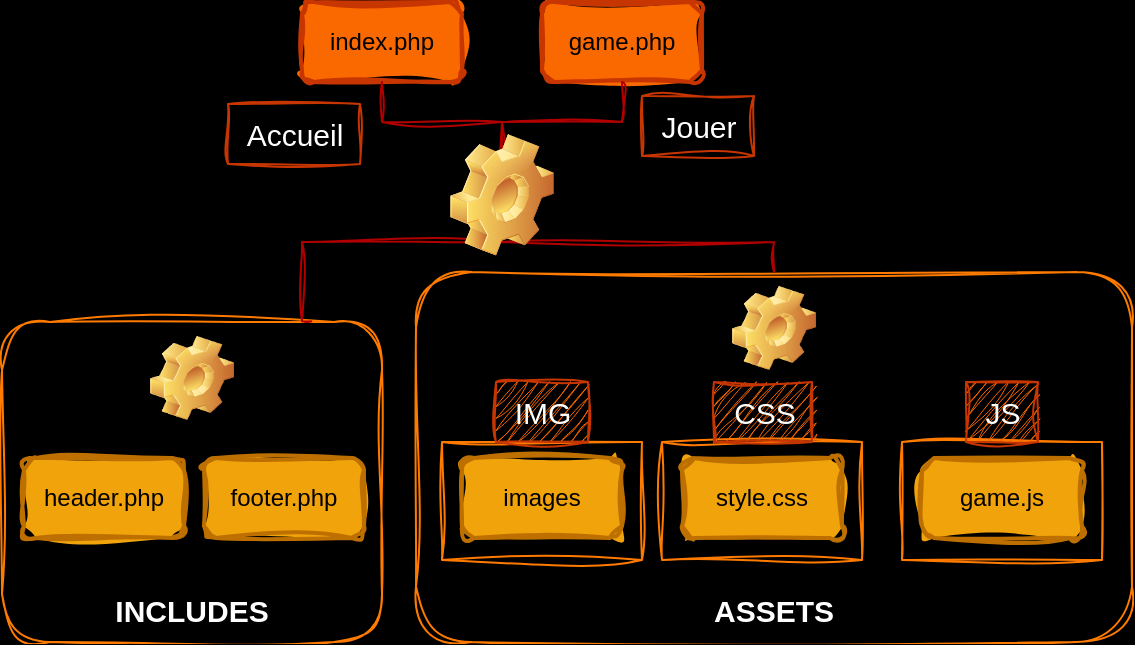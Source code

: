 <mxfile>
    <diagram id="4JSt5DJm-soTtWE8x5Gy" name="Page-1">
        <mxGraphModel dx="606" dy="360" grid="0" gridSize="10" guides="1" tooltips="1" connect="1" arrows="1" fold="1" page="1" pageScale="1" pageWidth="1169" pageHeight="827" background="#000000" math="0" shadow="0">
            <root>
                <mxCell id="0"/>
                <mxCell id="1" parent="0"/>
                <mxCell id="42" value="&lt;font color=&quot;#ffffff&quot;&gt;ASSETS&lt;/font&gt;" style="label;whiteSpace=wrap;html=1;align=center;verticalAlign=bottom;spacingLeft=0;spacingBottom=4;imageAlign=center;imageVerticalAlign=top;image=img/clipart/Gear_128x128.png;fillStyle=solid;strokeColor=#ff7b00;fontSize=15;fontColor=#000000;fillColor=none;gradientColor=default;gradientDirection=south;sketch=1;curveFitting=1;jiggle=2;" vertex="1" parent="1">
                    <mxGeometry x="217" y="175" width="358" height="185" as="geometry"/>
                </mxCell>
                <mxCell id="43" value="&lt;font color=&quot;#ffffff&quot;&gt;INCLUDES&lt;/font&gt;" style="label;whiteSpace=wrap;html=1;align=center;verticalAlign=bottom;spacingLeft=0;spacingBottom=4;imageAlign=center;imageVerticalAlign=top;image=img/clipart/Gear_128x128.png;fillStyle=solid;strokeColor=#ff7b00;fontSize=15;fontColor=#000000;fillColor=none;gradientColor=default;gradientDirection=south;sketch=1;curveFitting=1;jiggle=2;" vertex="1" parent="1">
                    <mxGeometry x="10" y="200" width="190" height="160" as="geometry"/>
                </mxCell>
                <mxCell id="20" value="" style="rounded=0;whiteSpace=wrap;html=1;fillStyle=solid;strokeColor=#ff7b00;fillColor=none;gradientColor=none;sketch=1;curveFitting=1;jiggle=2;" vertex="1" parent="1">
                    <mxGeometry x="460" y="260" width="100" height="59" as="geometry"/>
                </mxCell>
                <mxCell id="15" value="" style="rounded=0;whiteSpace=wrap;html=1;fillStyle=solid;strokeColor=#ff7b00;fillColor=none;gradientColor=none;sketch=1;curveFitting=1;jiggle=2;" vertex="1" parent="1">
                    <mxGeometry x="340" y="260" width="100" height="59" as="geometry"/>
                </mxCell>
                <mxCell id="3" value="index.php" style="rounded=1;whiteSpace=wrap;html=1;strokeWidth=2;fillWeight=4;hachureGap=8;hachureAngle=45;fillColor=#fa6800;sketch=1;fillStyle=solid;fontColor=#000000;strokeColor=#C73500;curveFitting=1;jiggle=2;" vertex="1" parent="1">
                    <mxGeometry x="160" y="40" width="80" height="40" as="geometry"/>
                </mxCell>
                <mxCell id="4" value="game.php" style="rounded=1;whiteSpace=wrap;html=1;strokeWidth=2;fillWeight=4;hachureGap=8;hachureAngle=45;fillColor=#fa6800;sketch=1;fillStyle=solid;fontColor=#000000;strokeColor=#C73500;curveFitting=1;jiggle=2;" vertex="1" parent="1">
                    <mxGeometry x="280" y="40" width="80" height="40" as="geometry"/>
                </mxCell>
                <mxCell id="9" value="header.php" style="rounded=1;whiteSpace=wrap;html=1;strokeWidth=2;fillWeight=4;hachureGap=8;hachureAngle=45;fillColor=#f0a30a;sketch=1;fillStyle=solid;fontColor=#000000;strokeColor=#BD7000;curveFitting=1;jiggle=2;" vertex="1" parent="1">
                    <mxGeometry x="21" y="268" width="80" height="40" as="geometry"/>
                </mxCell>
                <mxCell id="10" value="footer.php" style="rounded=1;whiteSpace=wrap;html=1;strokeWidth=2;fillWeight=4;hachureGap=8;hachureAngle=45;fillColor=#f0a30a;sketch=1;fillStyle=solid;fontColor=#000000;strokeColor=#BD7000;curveFitting=1;jiggle=2;" vertex="1" parent="1">
                    <mxGeometry x="111" y="268" width="80" height="40" as="geometry"/>
                </mxCell>
                <mxCell id="11" value="style.css" style="rounded=1;whiteSpace=wrap;html=1;strokeWidth=2;fillWeight=4;hachureGap=8;hachureAngle=45;fillColor=#f0a30a;sketch=1;fillStyle=solid;fontColor=#000000;strokeColor=#BD7000;curveFitting=1;jiggle=2;" vertex="1" parent="1">
                    <mxGeometry x="350" y="268" width="80" height="40" as="geometry"/>
                </mxCell>
                <mxCell id="12" value="game.js" style="rounded=1;whiteSpace=wrap;html=1;strokeWidth=2;fillWeight=4;hachureGap=8;hachureAngle=45;fillColor=#f0a30a;sketch=1;fillStyle=solid;fontColor=#000000;strokeColor=#BD7000;curveFitting=1;jiggle=2;" vertex="1" parent="1">
                    <mxGeometry x="470" y="268" width="80" height="40" as="geometry"/>
                </mxCell>
                <mxCell id="22" value="" style="rounded=0;whiteSpace=wrap;html=1;fillStyle=solid;strokeColor=#ff7b00;fillColor=none;gradientColor=none;sketch=1;curveFitting=1;jiggle=2;" vertex="1" parent="1">
                    <mxGeometry x="230" y="260" width="100" height="59" as="geometry"/>
                </mxCell>
                <mxCell id="23" value="images" style="rounded=1;whiteSpace=wrap;html=1;strokeWidth=2;fillWeight=4;hachureGap=8;hachureAngle=45;fillColor=#f0a30a;sketch=1;fillStyle=solid;fontColor=#000000;strokeColor=#BD7000;curveFitting=1;jiggle=2;" vertex="1" parent="1">
                    <mxGeometry x="240" y="268" width="80" height="40" as="geometry"/>
                </mxCell>
                <mxCell id="32" value="" style="edgeStyle=elbowEdgeStyle;elbow=vertical;sourcePerimeterSpacing=0;targetPerimeterSpacing=0;startArrow=none;endArrow=none;rounded=0;curved=0;fontSize=15;fillColor=#e51400;strokeColor=#B20000;exitX=0.5;exitY=1;exitDx=0;exitDy=0;sketch=1;curveFitting=1;jiggle=2;" edge="1" parent="1" source="3">
                    <mxGeometry relative="1" as="geometry">
                        <mxPoint x="200" y="100" as="sourcePoint"/>
                        <mxPoint x="260" y="100" as="targetPoint"/>
                        <Array as="points">
                            <mxPoint x="230" y="100"/>
                            <mxPoint x="260" y="130"/>
                            <mxPoint x="210" y="120"/>
                            <mxPoint x="270" y="150"/>
                        </Array>
                    </mxGeometry>
                </mxCell>
                <mxCell id="34" value="" style="edgeStyle=orthogonalEdgeStyle;sourcePerimeterSpacing=0;targetPerimeterSpacing=0;startArrow=none;endArrow=none;rounded=0;targetPortConstraint=eastwest;sourcePortConstraint=northsouth;curved=0;rounded=0;fontSize=15;fillColor=#e51400;strokeColor=#B20000;entryX=0.813;entryY=-0.003;entryDx=0;entryDy=0;entryPerimeter=0;exitX=0.5;exitY=1;exitDx=0;exitDy=0;sketch=1;curveFitting=1;jiggle=2;" edge="1" parent="1" source="4">
                    <mxGeometry relative="1" as="geometry">
                        <mxPoint x="320" y="100" as="sourcePoint"/>
                        <mxPoint x="164.657" y="199.64" as="targetPoint"/>
                        <Array as="points">
                            <mxPoint x="320" y="100"/>
                            <mxPoint x="260" y="100"/>
                            <mxPoint x="260" y="160"/>
                            <mxPoint x="160" y="160"/>
                            <mxPoint x="160" y="200"/>
                        </Array>
                    </mxGeometry>
                </mxCell>
                <mxCell id="41" value="" style="edgeStyle=orthogonalEdgeStyle;targetPerimeterSpacing=0;startArrow=none;endArrow=none;rounded=0;targetPortConstraint=eastwest;sourcePortConstraint=northsouth;curved=0;rounded=0;fontSize=15;fillColor=#e51400;strokeColor=#B20000;entryX=0.5;entryY=0;entryDx=0;entryDy=0;sketch=1;curveFitting=1;jiggle=2;" edge="1" parent="1" source="49" target="42">
                    <mxGeometry relative="1" as="geometry">
                        <mxPoint x="300" y="100" as="sourcePoint"/>
                        <mxPoint x="470" y="170" as="targetPoint"/>
                        <Array as="points">
                            <mxPoint x="260" y="100"/>
                            <mxPoint x="260" y="160"/>
                            <mxPoint x="395" y="160"/>
                        </Array>
                    </mxGeometry>
                </mxCell>
                <mxCell id="44" value="&lt;font color=&quot;#ffffff&quot;&gt;IMG&lt;/font&gt;" style="text;html=1;align=center;verticalAlign=middle;resizable=0;points=[];autosize=1;strokeColor=#C73500;fillColor=#fa6800;fontSize=15;fontColor=#000000;sketch=1;curveFitting=1;jiggle=2;" vertex="1" parent="1">
                    <mxGeometry x="257" y="230" width="46" height="30" as="geometry"/>
                </mxCell>
                <mxCell id="45" value="&lt;font color=&quot;#ffffff&quot;&gt;CSS&lt;/font&gt;" style="text;html=1;align=center;verticalAlign=middle;resizable=0;points=[];autosize=1;strokeColor=#C73500;fillColor=#fa6800;fontSize=15;fontColor=#000000;sketch=1;curveFitting=1;jiggle=2;" vertex="1" parent="1">
                    <mxGeometry x="366" y="230" width="49" height="30" as="geometry"/>
                </mxCell>
                <mxCell id="46" value="&lt;font color=&quot;#ffffff&quot;&gt;JS&lt;/font&gt;" style="text;html=1;align=center;verticalAlign=middle;resizable=0;points=[];autosize=1;strokeColor=#C73500;fillColor=#fa6800;fontSize=15;fontColor=#000000;sketch=1;curveFitting=1;jiggle=2;" vertex="1" parent="1">
                    <mxGeometry x="492" y="230" width="36" height="30" as="geometry"/>
                </mxCell>
                <mxCell id="47" value="&lt;font color=&quot;#ffffff&quot;&gt;Accueil&lt;/font&gt;" style="text;html=1;align=center;verticalAlign=middle;resizable=0;points=[];autosize=1;fontSize=15;fillColor=none;fontColor=#000000;strokeColor=#C73500;sketch=1;curveFitting=1;jiggle=2;" vertex="1" parent="1">
                    <mxGeometry x="123" y="91" width="66" height="30" as="geometry"/>
                </mxCell>
                <mxCell id="48" value="&lt;font color=&quot;#ffffff&quot;&gt;Jouer&lt;/font&gt;" style="text;html=1;align=center;verticalAlign=middle;resizable=0;points=[];autosize=1;fontSize=15;fillColor=none;fontColor=#000000;strokeColor=#C73500;sketch=1;curveFitting=1;jiggle=2;" vertex="1" parent="1">
                    <mxGeometry x="330" y="87" width="56" height="30" as="geometry"/>
                </mxCell>
                <mxCell id="49" value="" style="shape=image;html=1;verticalLabelPosition=bottom;verticalAlign=top;imageAspect=1;aspect=fixed;image=img/clipart/Gear_128x128.png;fillStyle=solid;strokeColor=#ff7b00;fontSize=15;fontColor=#000000;fillColor=none;gradientColor=default;gradientDirection=south;sketch=1;curveFitting=1;jiggle=2;" vertex="1" parent="1">
                    <mxGeometry x="234" y="106" width="52" height="61" as="geometry"/>
                </mxCell>
            </root>
        </mxGraphModel>
    </diagram>
</mxfile>